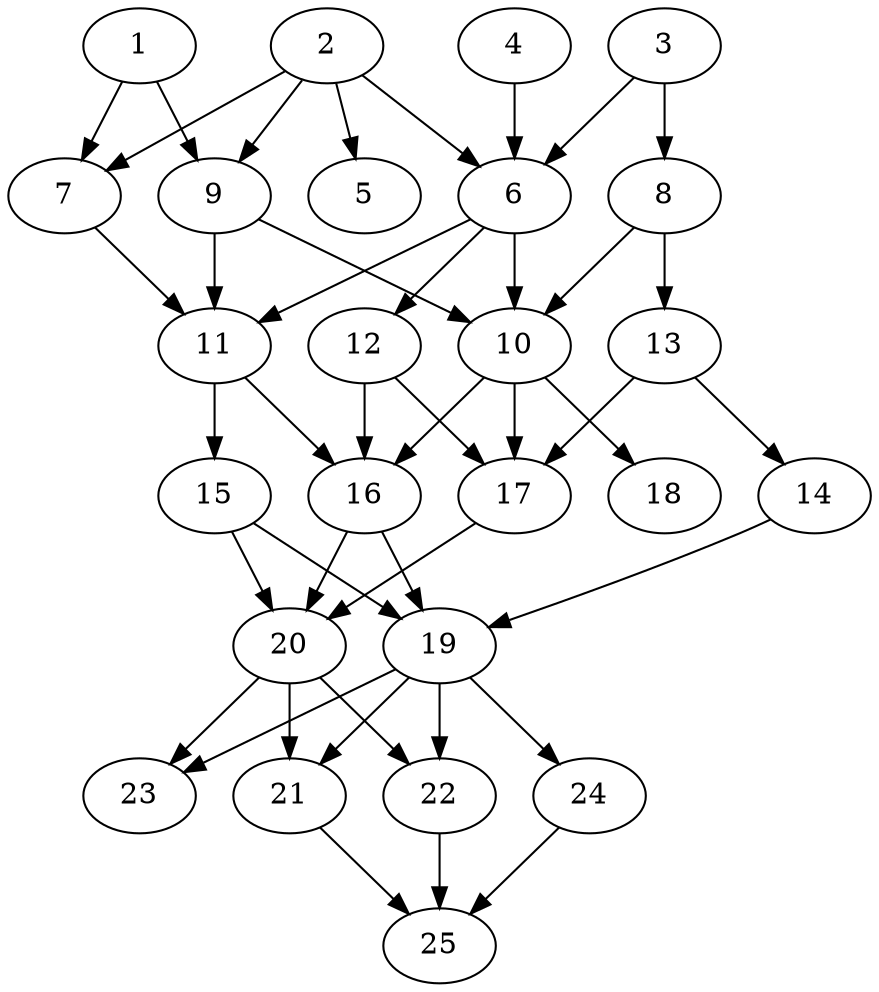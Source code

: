 // DAG automatically generated by daggen at Thu Oct  3 14:00:40 2019
// ./daggen --dot -n 25 --ccr 0.3 --fat 0.5 --regular 0.7 --density 0.7 --mindata 5242880 --maxdata 52428800 
digraph G {
  1 [size="56012800", alpha="0.02", expect_size="16803840"] 
  1 -> 7 [size ="16803840"]
  1 -> 9 [size ="16803840"]
  2 [size="104120320", alpha="0.19", expect_size="31236096"] 
  2 -> 5 [size ="31236096"]
  2 -> 6 [size ="31236096"]
  2 -> 7 [size ="31236096"]
  2 -> 9 [size ="31236096"]
  3 [size="146681173", alpha="0.16", expect_size="44004352"] 
  3 -> 6 [size ="44004352"]
  3 -> 8 [size ="44004352"]
  4 [size="69847040", alpha="0.14", expect_size="20954112"] 
  4 -> 6 [size ="20954112"]
  5 [size="94726827", alpha="0.13", expect_size="28418048"] 
  6 [size="139598507", alpha="0.17", expect_size="41879552"] 
  6 -> 10 [size ="41879552"]
  6 -> 11 [size ="41879552"]
  6 -> 12 [size ="41879552"]
  7 [size="49435307", alpha="0.16", expect_size="14830592"] 
  7 -> 11 [size ="14830592"]
  8 [size="53445973", alpha="0.15", expect_size="16033792"] 
  8 -> 10 [size ="16033792"]
  8 -> 13 [size ="16033792"]
  9 [size="136089600", alpha="0.10", expect_size="40826880"] 
  9 -> 10 [size ="40826880"]
  9 -> 11 [size ="40826880"]
  10 [size="123067733", alpha="0.02", expect_size="36920320"] 
  10 -> 16 [size ="36920320"]
  10 -> 17 [size ="36920320"]
  10 -> 18 [size ="36920320"]
  11 [size="41417387", alpha="0.06", expect_size="12425216"] 
  11 -> 15 [size ="12425216"]
  11 -> 16 [size ="12425216"]
  12 [size="57972053", alpha="0.11", expect_size="17391616"] 
  12 -> 16 [size ="17391616"]
  12 -> 17 [size ="17391616"]
  13 [size="53452800", alpha="0.13", expect_size="16035840"] 
  13 -> 14 [size ="16035840"]
  13 -> 17 [size ="16035840"]
  14 [size="18821120", alpha="0.15", expect_size="5646336"] 
  14 -> 19 [size ="5646336"]
  15 [size="125600427", alpha="0.14", expect_size="37680128"] 
  15 -> 19 [size ="37680128"]
  15 -> 20 [size ="37680128"]
  16 [size="70802773", alpha="0.02", expect_size="21240832"] 
  16 -> 19 [size ="21240832"]
  16 -> 20 [size ="21240832"]
  17 [size="43304960", alpha="0.14", expect_size="12991488"] 
  17 -> 20 [size ="12991488"]
  18 [size="169427627", alpha="0.04", expect_size="50828288"] 
  19 [size="132843520", alpha="0.13", expect_size="39853056"] 
  19 -> 21 [size ="39853056"]
  19 -> 22 [size ="39853056"]
  19 -> 23 [size ="39853056"]
  19 -> 24 [size ="39853056"]
  20 [size="51647147", alpha="0.04", expect_size="15494144"] 
  20 -> 21 [size ="15494144"]
  20 -> 22 [size ="15494144"]
  20 -> 23 [size ="15494144"]
  21 [size="68311040", alpha="0.00", expect_size="20493312"] 
  21 -> 25 [size ="20493312"]
  22 [size="117176320", alpha="0.07", expect_size="35152896"] 
  22 -> 25 [size ="35152896"]
  23 [size="47223467", alpha="0.11", expect_size="14167040"] 
  24 [size="147070293", alpha="0.01", expect_size="44121088"] 
  24 -> 25 [size ="44121088"]
  25 [size="109533867", alpha="0.00", expect_size="32860160"] 
}
